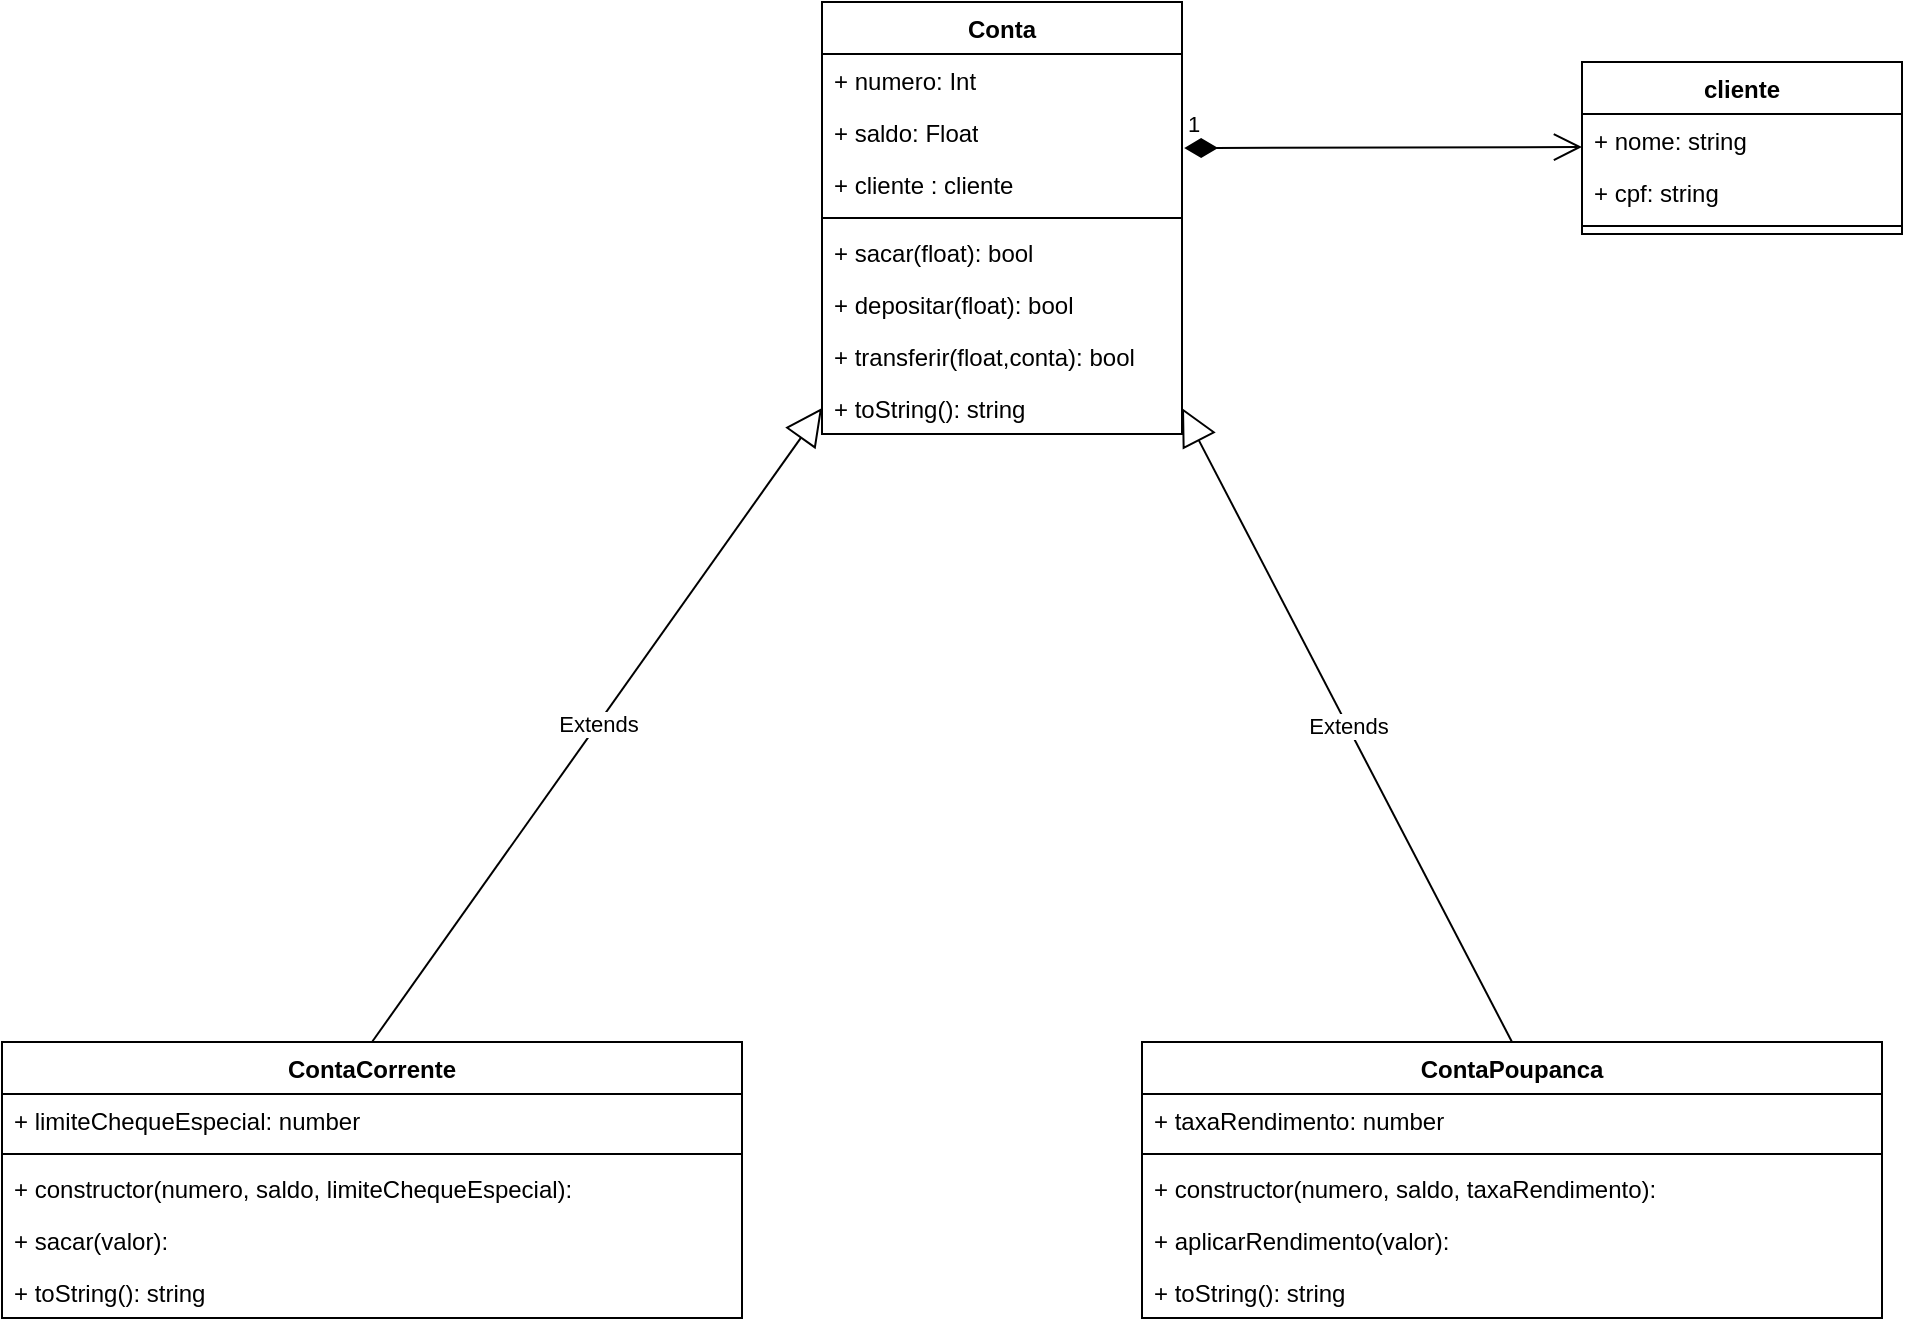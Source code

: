 <mxfile>
    <diagram name="Página-1" id="bBKZ8OW2WzBzleCHmIlt">
        <mxGraphModel dx="1253" dy="787" grid="1" gridSize="10" guides="1" tooltips="1" connect="1" arrows="1" fold="1" page="1" pageScale="1" pageWidth="827" pageHeight="1169" math="0" shadow="0">
            <root>
                <mxCell id="0"/>
                <mxCell id="1" parent="0"/>
                <mxCell id="MXSkEc4uu3Pn45r8Vd0b-1" value="Conta" style="swimlane;fontStyle=1;align=center;verticalAlign=top;childLayout=stackLayout;horizontal=1;startSize=26;horizontalStack=0;resizeParent=1;resizeParentMax=0;resizeLast=0;collapsible=1;marginBottom=0;whiteSpace=wrap;html=1;" parent="1" vertex="1">
                    <mxGeometry x="310" y="170" width="180" height="216" as="geometry"/>
                </mxCell>
                <mxCell id="MXSkEc4uu3Pn45r8Vd0b-2" value="+ numero: Int" style="text;strokeColor=none;fillColor=none;align=left;verticalAlign=top;spacingLeft=4;spacingRight=4;overflow=hidden;rotatable=0;points=[[0,0.5],[1,0.5]];portConstraint=eastwest;whiteSpace=wrap;html=1;" parent="MXSkEc4uu3Pn45r8Vd0b-1" vertex="1">
                    <mxGeometry y="26" width="180" height="26" as="geometry"/>
                </mxCell>
                <mxCell id="MXSkEc4uu3Pn45r8Vd0b-5" value="+ saldo: Float" style="text;strokeColor=none;fillColor=none;align=left;verticalAlign=top;spacingLeft=4;spacingRight=4;overflow=hidden;rotatable=0;points=[[0,0.5],[1,0.5]];portConstraint=eastwest;whiteSpace=wrap;html=1;" parent="MXSkEc4uu3Pn45r8Vd0b-1" vertex="1">
                    <mxGeometry y="52" width="180" height="26" as="geometry"/>
                </mxCell>
                <mxCell id="2" value="+ cliente : cliente" style="text;strokeColor=none;fillColor=none;align=left;verticalAlign=top;spacingLeft=4;spacingRight=4;overflow=hidden;rotatable=0;points=[[0,0.5],[1,0.5]];portConstraint=eastwest;whiteSpace=wrap;html=1;" vertex="1" parent="MXSkEc4uu3Pn45r8Vd0b-1">
                    <mxGeometry y="78" width="180" height="26" as="geometry"/>
                </mxCell>
                <mxCell id="MXSkEc4uu3Pn45r8Vd0b-3" value="" style="line;strokeWidth=1;fillColor=none;align=left;verticalAlign=middle;spacingTop=-1;spacingLeft=3;spacingRight=3;rotatable=0;labelPosition=right;points=[];portConstraint=eastwest;strokeColor=inherit;" parent="MXSkEc4uu3Pn45r8Vd0b-1" vertex="1">
                    <mxGeometry y="104" width="180" height="8" as="geometry"/>
                </mxCell>
                <mxCell id="MXSkEc4uu3Pn45r8Vd0b-6" value="+ sacar(float): bool&amp;nbsp;" style="text;strokeColor=none;fillColor=none;align=left;verticalAlign=top;spacingLeft=4;spacingRight=4;overflow=hidden;rotatable=0;points=[[0,0.5],[1,0.5]];portConstraint=eastwest;whiteSpace=wrap;html=1;" parent="MXSkEc4uu3Pn45r8Vd0b-1" vertex="1">
                    <mxGeometry y="112" width="180" height="26" as="geometry"/>
                </mxCell>
                <mxCell id="MXSkEc4uu3Pn45r8Vd0b-7" value="+ depositar(float): bool&amp;nbsp;" style="text;strokeColor=none;fillColor=none;align=left;verticalAlign=top;spacingLeft=4;spacingRight=4;overflow=hidden;rotatable=0;points=[[0,0.5],[1,0.5]];portConstraint=eastwest;whiteSpace=wrap;html=1;" parent="MXSkEc4uu3Pn45r8Vd0b-1" vertex="1">
                    <mxGeometry y="138" width="180" height="26" as="geometry"/>
                </mxCell>
                <mxCell id="3" value="+ transferir(float,conta): bool&amp;nbsp;" style="text;strokeColor=none;fillColor=none;align=left;verticalAlign=top;spacingLeft=4;spacingRight=4;overflow=hidden;rotatable=0;points=[[0,0.5],[1,0.5]];portConstraint=eastwest;whiteSpace=wrap;html=1;" vertex="1" parent="MXSkEc4uu3Pn45r8Vd0b-1">
                    <mxGeometry y="164" width="180" height="26" as="geometry"/>
                </mxCell>
                <mxCell id="MXSkEc4uu3Pn45r8Vd0b-8" value="+ toString(): string&amp;nbsp;" style="text;strokeColor=none;fillColor=none;align=left;verticalAlign=top;spacingLeft=4;spacingRight=4;overflow=hidden;rotatable=0;points=[[0,0.5],[1,0.5]];portConstraint=eastwest;whiteSpace=wrap;html=1;" parent="MXSkEc4uu3Pn45r8Vd0b-1" vertex="1">
                    <mxGeometry y="190" width="180" height="26" as="geometry"/>
                </mxCell>
                <mxCell id="MXSkEc4uu3Pn45r8Vd0b-9" value="ContaCorrente" style="swimlane;fontStyle=1;align=center;verticalAlign=top;childLayout=stackLayout;horizontal=1;startSize=26;horizontalStack=0;resizeParent=1;resizeParentMax=0;resizeLast=0;collapsible=1;marginBottom=0;whiteSpace=wrap;html=1;" parent="1" vertex="1">
                    <mxGeometry x="-100" y="690" width="370" height="138" as="geometry"/>
                </mxCell>
                <mxCell id="MXSkEc4uu3Pn45r8Vd0b-10" value="+ limiteChequeEspecial: number" style="text;strokeColor=none;fillColor=none;align=left;verticalAlign=top;spacingLeft=4;spacingRight=4;overflow=hidden;rotatable=0;points=[[0,0.5],[1,0.5]];portConstraint=eastwest;whiteSpace=wrap;html=1;" parent="MXSkEc4uu3Pn45r8Vd0b-9" vertex="1">
                    <mxGeometry y="26" width="370" height="26" as="geometry"/>
                </mxCell>
                <mxCell id="MXSkEc4uu3Pn45r8Vd0b-11" value="" style="line;strokeWidth=1;fillColor=none;align=left;verticalAlign=middle;spacingTop=-1;spacingLeft=3;spacingRight=3;rotatable=0;labelPosition=right;points=[];portConstraint=eastwest;strokeColor=inherit;" parent="MXSkEc4uu3Pn45r8Vd0b-9" vertex="1">
                    <mxGeometry y="52" width="370" height="8" as="geometry"/>
                </mxCell>
                <mxCell id="MXSkEc4uu3Pn45r8Vd0b-12" value="+ constructor(numero, saldo, limiteChequeEspecial):&amp;nbsp;" style="text;strokeColor=none;fillColor=none;align=left;verticalAlign=top;spacingLeft=4;spacingRight=4;overflow=hidden;rotatable=0;points=[[0,0.5],[1,0.5]];portConstraint=eastwest;whiteSpace=wrap;html=1;" parent="MXSkEc4uu3Pn45r8Vd0b-9" vertex="1">
                    <mxGeometry y="60" width="370" height="26" as="geometry"/>
                </mxCell>
                <mxCell id="MXSkEc4uu3Pn45r8Vd0b-14" value="+ sacar(valor):&amp;nbsp;" style="text;strokeColor=none;fillColor=none;align=left;verticalAlign=top;spacingLeft=4;spacingRight=4;overflow=hidden;rotatable=0;points=[[0,0.5],[1,0.5]];portConstraint=eastwest;whiteSpace=wrap;html=1;" parent="MXSkEc4uu3Pn45r8Vd0b-9" vertex="1">
                    <mxGeometry y="86" width="370" height="26" as="geometry"/>
                </mxCell>
                <mxCell id="MXSkEc4uu3Pn45r8Vd0b-13" value="+ toString(): string" style="text;strokeColor=none;fillColor=none;align=left;verticalAlign=top;spacingLeft=4;spacingRight=4;overflow=hidden;rotatable=0;points=[[0,0.5],[1,0.5]];portConstraint=eastwest;whiteSpace=wrap;html=1;" parent="MXSkEc4uu3Pn45r8Vd0b-9" vertex="1">
                    <mxGeometry y="112" width="370" height="26" as="geometry"/>
                </mxCell>
                <mxCell id="MXSkEc4uu3Pn45r8Vd0b-15" value="ContaPoupanca" style="swimlane;fontStyle=1;align=center;verticalAlign=top;childLayout=stackLayout;horizontal=1;startSize=26;horizontalStack=0;resizeParent=1;resizeParentMax=0;resizeLast=0;collapsible=1;marginBottom=0;whiteSpace=wrap;html=1;" parent="1" vertex="1">
                    <mxGeometry x="470" y="690" width="370" height="138" as="geometry"/>
                </mxCell>
                <mxCell id="MXSkEc4uu3Pn45r8Vd0b-16" value="+ taxaRendimento: number" style="text;strokeColor=none;fillColor=none;align=left;verticalAlign=top;spacingLeft=4;spacingRight=4;overflow=hidden;rotatable=0;points=[[0,0.5],[1,0.5]];portConstraint=eastwest;whiteSpace=wrap;html=1;" parent="MXSkEc4uu3Pn45r8Vd0b-15" vertex="1">
                    <mxGeometry y="26" width="370" height="26" as="geometry"/>
                </mxCell>
                <mxCell id="MXSkEc4uu3Pn45r8Vd0b-17" value="" style="line;strokeWidth=1;fillColor=none;align=left;verticalAlign=middle;spacingTop=-1;spacingLeft=3;spacingRight=3;rotatable=0;labelPosition=right;points=[];portConstraint=eastwest;strokeColor=inherit;" parent="MXSkEc4uu3Pn45r8Vd0b-15" vertex="1">
                    <mxGeometry y="52" width="370" height="8" as="geometry"/>
                </mxCell>
                <mxCell id="MXSkEc4uu3Pn45r8Vd0b-18" value="+ constructor(numero, saldo, taxaRendimento):&amp;nbsp;" style="text;strokeColor=none;fillColor=none;align=left;verticalAlign=top;spacingLeft=4;spacingRight=4;overflow=hidden;rotatable=0;points=[[0,0.5],[1,0.5]];portConstraint=eastwest;whiteSpace=wrap;html=1;" parent="MXSkEc4uu3Pn45r8Vd0b-15" vertex="1">
                    <mxGeometry y="60" width="370" height="26" as="geometry"/>
                </mxCell>
                <mxCell id="MXSkEc4uu3Pn45r8Vd0b-19" value="+ aplicarRendimento(valor):&amp;nbsp;" style="text;strokeColor=none;fillColor=none;align=left;verticalAlign=top;spacingLeft=4;spacingRight=4;overflow=hidden;rotatable=0;points=[[0,0.5],[1,0.5]];portConstraint=eastwest;whiteSpace=wrap;html=1;" parent="MXSkEc4uu3Pn45r8Vd0b-15" vertex="1">
                    <mxGeometry y="86" width="370" height="26" as="geometry"/>
                </mxCell>
                <mxCell id="MXSkEc4uu3Pn45r8Vd0b-20" value="+ toString(): string" style="text;strokeColor=none;fillColor=none;align=left;verticalAlign=top;spacingLeft=4;spacingRight=4;overflow=hidden;rotatable=0;points=[[0,0.5],[1,0.5]];portConstraint=eastwest;whiteSpace=wrap;html=1;" parent="MXSkEc4uu3Pn45r8Vd0b-15" vertex="1">
                    <mxGeometry y="112" width="370" height="26" as="geometry"/>
                </mxCell>
                <mxCell id="MXSkEc4uu3Pn45r8Vd0b-28" value="Extends" style="endArrow=block;endSize=16;endFill=0;html=1;rounded=0;exitX=0.5;exitY=0;exitDx=0;exitDy=0;entryX=0;entryY=0.5;entryDx=0;entryDy=0;" parent="1" source="MXSkEc4uu3Pn45r8Vd0b-9" edge="1" target="MXSkEc4uu3Pn45r8Vd0b-8">
                    <mxGeometry width="160" relative="1" as="geometry">
                        <mxPoint x="310" y="390" as="sourcePoint"/>
                        <mxPoint x="240" y="370" as="targetPoint"/>
                    </mxGeometry>
                </mxCell>
                <mxCell id="MXSkEc4uu3Pn45r8Vd0b-29" value="Extends" style="endArrow=block;endSize=16;endFill=0;html=1;rounded=0;exitX=0.5;exitY=0;exitDx=0;exitDy=0;entryX=1;entryY=0.5;entryDx=0;entryDy=0;" parent="1" source="MXSkEc4uu3Pn45r8Vd0b-15" edge="1" target="MXSkEc4uu3Pn45r8Vd0b-8">
                    <mxGeometry width="160" relative="1" as="geometry">
                        <mxPoint x="482.5" y="440" as="sourcePoint"/>
                        <mxPoint x="530" y="370" as="targetPoint"/>
                    </mxGeometry>
                </mxCell>
                <mxCell id="4" value="cliente" style="swimlane;fontStyle=1;align=center;verticalAlign=top;childLayout=stackLayout;horizontal=1;startSize=26;horizontalStack=0;resizeParent=1;resizeParentMax=0;resizeLast=0;collapsible=1;marginBottom=0;" vertex="1" parent="1">
                    <mxGeometry x="690" y="200" width="160" height="86" as="geometry"/>
                </mxCell>
                <mxCell id="5" value="+ nome: string " style="text;strokeColor=none;fillColor=none;align=left;verticalAlign=top;spacingLeft=4;spacingRight=4;overflow=hidden;rotatable=0;points=[[0,0.5],[1,0.5]];portConstraint=eastwest;" vertex="1" parent="4">
                    <mxGeometry y="26" width="160" height="26" as="geometry"/>
                </mxCell>
                <mxCell id="8" value="+ cpf: string" style="text;strokeColor=none;fillColor=none;align=left;verticalAlign=top;spacingLeft=4;spacingRight=4;overflow=hidden;rotatable=0;points=[[0,0.5],[1,0.5]];portConstraint=eastwest;" vertex="1" parent="4">
                    <mxGeometry y="52" width="160" height="26" as="geometry"/>
                </mxCell>
                <mxCell id="6" value="" style="line;strokeWidth=1;fillColor=none;align=left;verticalAlign=middle;spacingTop=-1;spacingLeft=3;spacingRight=3;rotatable=0;labelPosition=right;points=[];portConstraint=eastwest;strokeColor=inherit;" vertex="1" parent="4">
                    <mxGeometry y="78" width="160" height="8" as="geometry"/>
                </mxCell>
                <mxCell id="11" value="1" style="endArrow=open;html=1;endSize=12;startArrow=diamondThin;startSize=14;startFill=1;edgeStyle=orthogonalEdgeStyle;align=left;verticalAlign=bottom;exitX=1.006;exitY=0.808;exitDx=0;exitDy=0;exitPerimeter=0;" edge="1" parent="1" source="MXSkEc4uu3Pn45r8Vd0b-5">
                    <mxGeometry x="-1" y="3" relative="1" as="geometry">
                        <mxPoint x="530" y="242.5" as="sourcePoint"/>
                        <mxPoint x="690" y="242.5" as="targetPoint"/>
                    </mxGeometry>
                </mxCell>
            </root>
        </mxGraphModel>
    </diagram>
</mxfile>